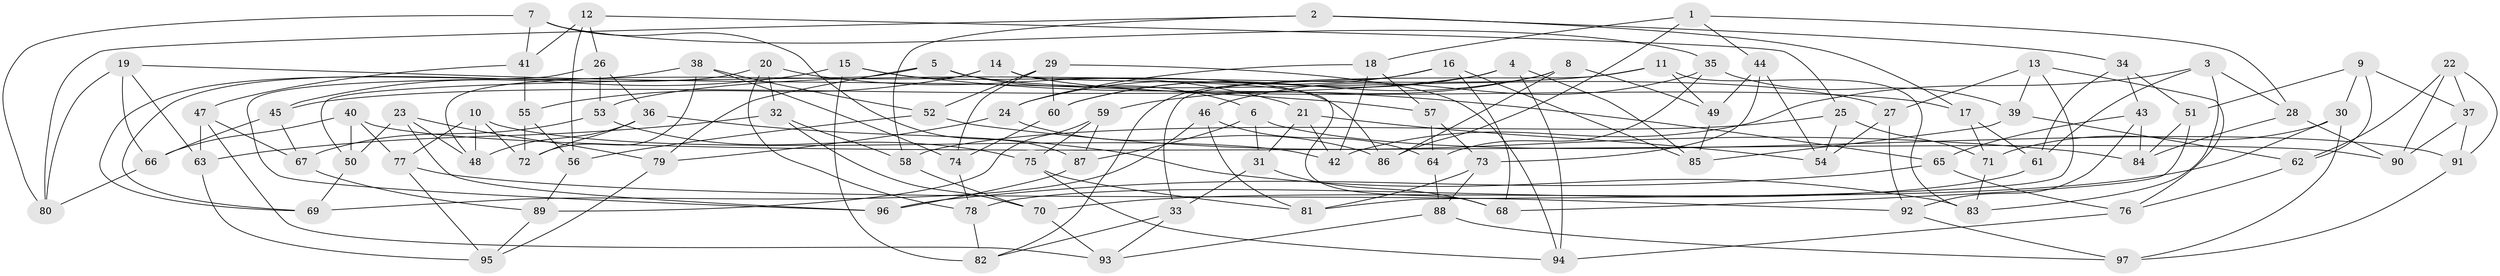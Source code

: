// Generated by graph-tools (version 1.1) at 2025/03/03/09/25 03:03:07]
// undirected, 97 vertices, 194 edges
graph export_dot {
graph [start="1"]
  node [color=gray90,style=filled];
  1;
  2;
  3;
  4;
  5;
  6;
  7;
  8;
  9;
  10;
  11;
  12;
  13;
  14;
  15;
  16;
  17;
  18;
  19;
  20;
  21;
  22;
  23;
  24;
  25;
  26;
  27;
  28;
  29;
  30;
  31;
  32;
  33;
  34;
  35;
  36;
  37;
  38;
  39;
  40;
  41;
  42;
  43;
  44;
  45;
  46;
  47;
  48;
  49;
  50;
  51;
  52;
  53;
  54;
  55;
  56;
  57;
  58;
  59;
  60;
  61;
  62;
  63;
  64;
  65;
  66;
  67;
  68;
  69;
  70;
  71;
  72;
  73;
  74;
  75;
  76;
  77;
  78;
  79;
  80;
  81;
  82;
  83;
  84;
  85;
  86;
  87;
  88;
  89;
  90;
  91;
  92;
  93;
  94;
  95;
  96;
  97;
  1 -- 18;
  1 -- 86;
  1 -- 28;
  1 -- 44;
  2 -- 17;
  2 -- 34;
  2 -- 80;
  2 -- 58;
  3 -- 28;
  3 -- 83;
  3 -- 61;
  3 -- 42;
  4 -- 85;
  4 -- 94;
  4 -- 45;
  4 -- 60;
  5 -- 79;
  5 -- 6;
  5 -- 27;
  5 -- 50;
  6 -- 31;
  6 -- 91;
  6 -- 87;
  7 -- 87;
  7 -- 35;
  7 -- 41;
  7 -- 80;
  8 -- 86;
  8 -- 60;
  8 -- 59;
  8 -- 49;
  9 -- 30;
  9 -- 37;
  9 -- 51;
  9 -- 62;
  10 -- 77;
  10 -- 72;
  10 -- 48;
  10 -- 42;
  11 -- 53;
  11 -- 33;
  11 -- 83;
  11 -- 49;
  12 -- 41;
  12 -- 25;
  12 -- 26;
  12 -- 56;
  13 -- 27;
  13 -- 81;
  13 -- 76;
  13 -- 39;
  14 -- 48;
  14 -- 55;
  14 -- 68;
  14 -- 17;
  15 -- 86;
  15 -- 82;
  15 -- 65;
  15 -- 45;
  16 -- 82;
  16 -- 85;
  16 -- 24;
  16 -- 68;
  17 -- 71;
  17 -- 61;
  18 -- 24;
  18 -- 57;
  18 -- 42;
  19 -- 57;
  19 -- 80;
  19 -- 63;
  19 -- 66;
  20 -- 78;
  20 -- 69;
  20 -- 21;
  20 -- 32;
  21 -- 31;
  21 -- 42;
  21 -- 54;
  22 -- 62;
  22 -- 90;
  22 -- 37;
  22 -- 91;
  23 -- 50;
  23 -- 96;
  23 -- 48;
  23 -- 79;
  24 -- 86;
  24 -- 79;
  25 -- 71;
  25 -- 58;
  25 -- 54;
  26 -- 96;
  26 -- 36;
  26 -- 53;
  27 -- 54;
  27 -- 92;
  28 -- 90;
  28 -- 84;
  29 -- 52;
  29 -- 60;
  29 -- 94;
  29 -- 74;
  30 -- 70;
  30 -- 97;
  30 -- 71;
  31 -- 68;
  31 -- 33;
  32 -- 58;
  32 -- 63;
  32 -- 70;
  33 -- 93;
  33 -- 82;
  34 -- 43;
  34 -- 51;
  34 -- 61;
  35 -- 39;
  35 -- 46;
  35 -- 64;
  36 -- 72;
  36 -- 48;
  36 -- 83;
  37 -- 91;
  37 -- 90;
  38 -- 52;
  38 -- 74;
  38 -- 72;
  38 -- 69;
  39 -- 62;
  39 -- 85;
  40 -- 90;
  40 -- 50;
  40 -- 66;
  40 -- 77;
  41 -- 47;
  41 -- 55;
  43 -- 84;
  43 -- 65;
  43 -- 92;
  44 -- 54;
  44 -- 73;
  44 -- 49;
  45 -- 67;
  45 -- 66;
  46 -- 69;
  46 -- 81;
  46 -- 64;
  47 -- 63;
  47 -- 67;
  47 -- 93;
  49 -- 85;
  50 -- 69;
  51 -- 68;
  51 -- 84;
  52 -- 56;
  52 -- 84;
  53 -- 67;
  53 -- 75;
  55 -- 72;
  55 -- 56;
  56 -- 89;
  57 -- 64;
  57 -- 73;
  58 -- 70;
  59 -- 89;
  59 -- 87;
  59 -- 75;
  60 -- 74;
  61 -- 78;
  62 -- 76;
  63 -- 95;
  64 -- 88;
  65 -- 96;
  65 -- 76;
  66 -- 80;
  67 -- 89;
  70 -- 93;
  71 -- 83;
  73 -- 88;
  73 -- 81;
  74 -- 78;
  75 -- 81;
  75 -- 94;
  76 -- 94;
  77 -- 95;
  77 -- 92;
  78 -- 82;
  79 -- 95;
  87 -- 96;
  88 -- 93;
  88 -- 97;
  89 -- 95;
  91 -- 97;
  92 -- 97;
}
